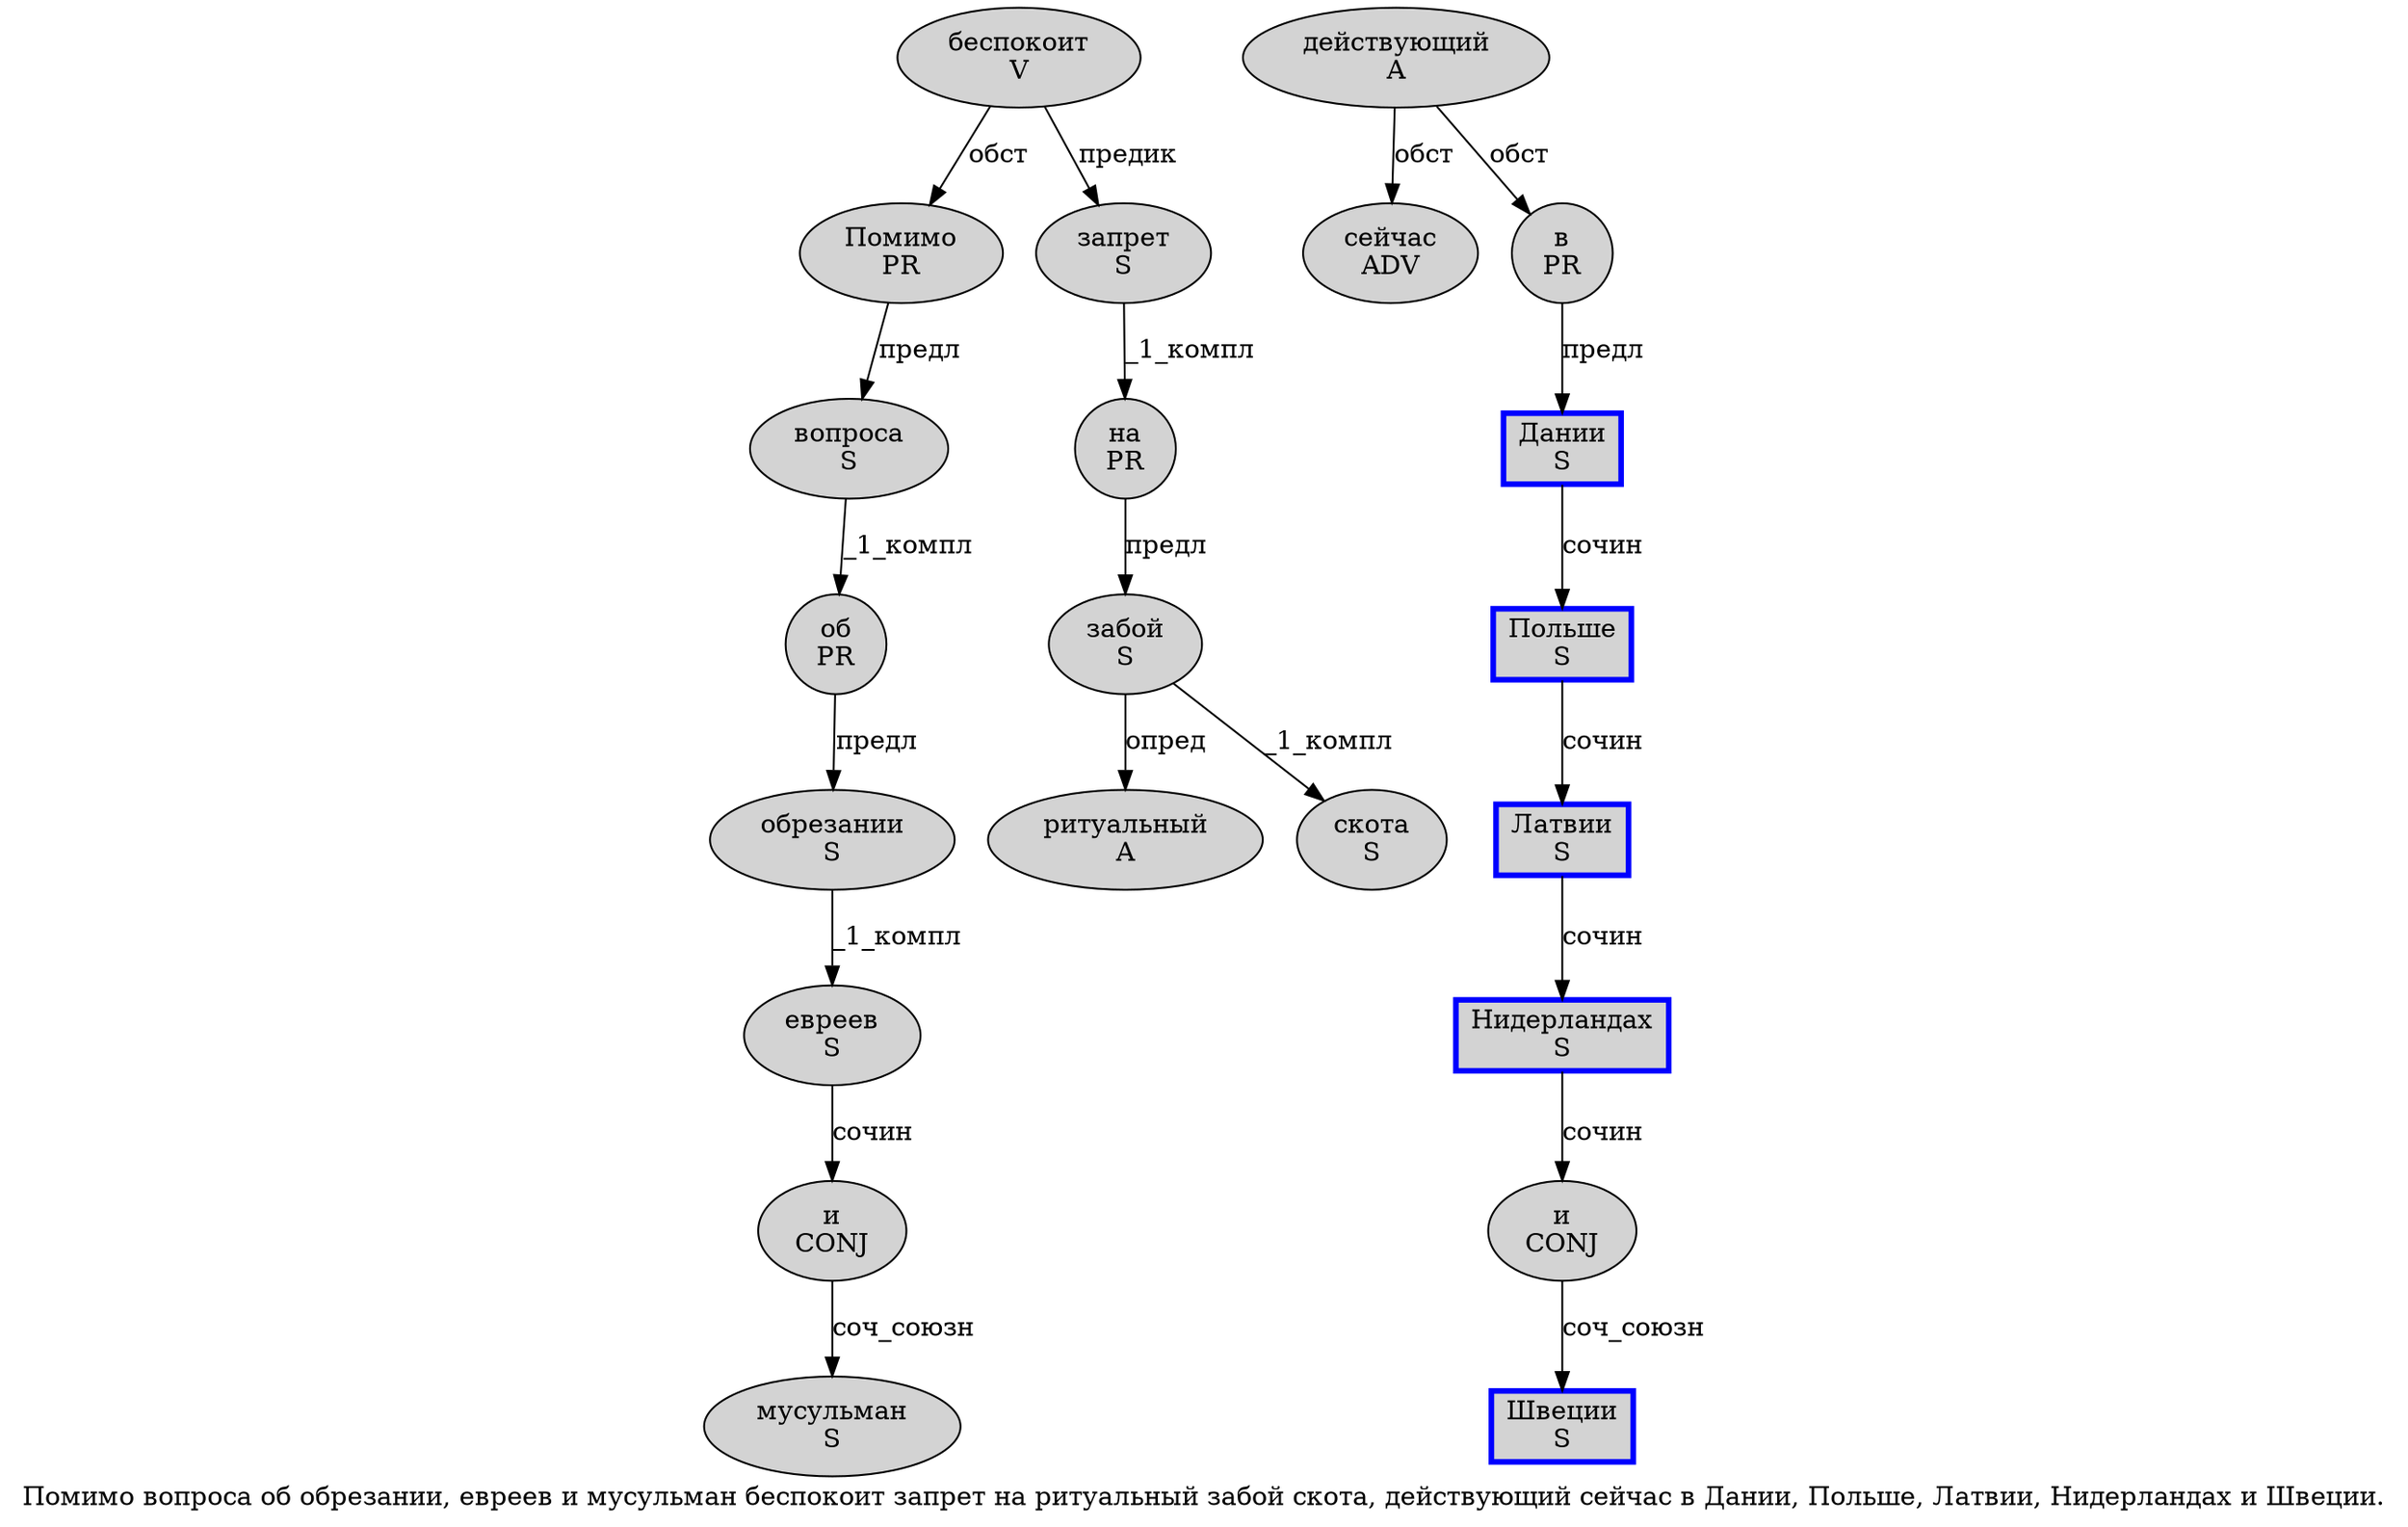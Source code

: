 digraph SENTENCE_1416 {
	graph [label="Помимо вопроса об обрезании, евреев и мусульман беспокоит запрет на ритуальный забой скота, действующий сейчас в Дании, Польше, Латвии, Нидерландах и Швеции."]
	node [style=filled]
		0 [label="Помимо
PR" color="" fillcolor=lightgray penwidth=1 shape=ellipse]
		1 [label="вопроса
S" color="" fillcolor=lightgray penwidth=1 shape=ellipse]
		2 [label="об
PR" color="" fillcolor=lightgray penwidth=1 shape=ellipse]
		3 [label="обрезании
S" color="" fillcolor=lightgray penwidth=1 shape=ellipse]
		5 [label="евреев
S" color="" fillcolor=lightgray penwidth=1 shape=ellipse]
		6 [label="и
CONJ" color="" fillcolor=lightgray penwidth=1 shape=ellipse]
		7 [label="мусульман
S" color="" fillcolor=lightgray penwidth=1 shape=ellipse]
		8 [label="беспокоит
V" color="" fillcolor=lightgray penwidth=1 shape=ellipse]
		9 [label="запрет
S" color="" fillcolor=lightgray penwidth=1 shape=ellipse]
		10 [label="на
PR" color="" fillcolor=lightgray penwidth=1 shape=ellipse]
		11 [label="ритуальный
A" color="" fillcolor=lightgray penwidth=1 shape=ellipse]
		12 [label="забой
S" color="" fillcolor=lightgray penwidth=1 shape=ellipse]
		13 [label="скота
S" color="" fillcolor=lightgray penwidth=1 shape=ellipse]
		15 [label="действующий
A" color="" fillcolor=lightgray penwidth=1 shape=ellipse]
		16 [label="сейчас
ADV" color="" fillcolor=lightgray penwidth=1 shape=ellipse]
		17 [label="в
PR" color="" fillcolor=lightgray penwidth=1 shape=ellipse]
		18 [label="Дании
S" color=blue fillcolor=lightgray penwidth=3 shape=box]
		20 [label="Польше
S" color=blue fillcolor=lightgray penwidth=3 shape=box]
		22 [label="Латвии
S" color=blue fillcolor=lightgray penwidth=3 shape=box]
		24 [label="Нидерландах
S" color=blue fillcolor=lightgray penwidth=3 shape=box]
		25 [label="и
CONJ" color="" fillcolor=lightgray penwidth=1 shape=ellipse]
		26 [label="Швеции
S" color=blue fillcolor=lightgray penwidth=3 shape=box]
			1 -> 2 [label="_1_компл"]
			8 -> 0 [label="обст"]
			8 -> 9 [label="предик"]
			5 -> 6 [label="сочин"]
			6 -> 7 [label="соч_союзн"]
			9 -> 10 [label="_1_компл"]
			2 -> 3 [label="предл"]
			17 -> 18 [label="предл"]
			12 -> 11 [label="опред"]
			12 -> 13 [label="_1_компл"]
			20 -> 22 [label="сочин"]
			0 -> 1 [label="предл"]
			25 -> 26 [label="соч_союзн"]
			15 -> 16 [label="обст"]
			15 -> 17 [label="обст"]
			18 -> 20 [label="сочин"]
			22 -> 24 [label="сочин"]
			3 -> 5 [label="_1_компл"]
			10 -> 12 [label="предл"]
			24 -> 25 [label="сочин"]
}